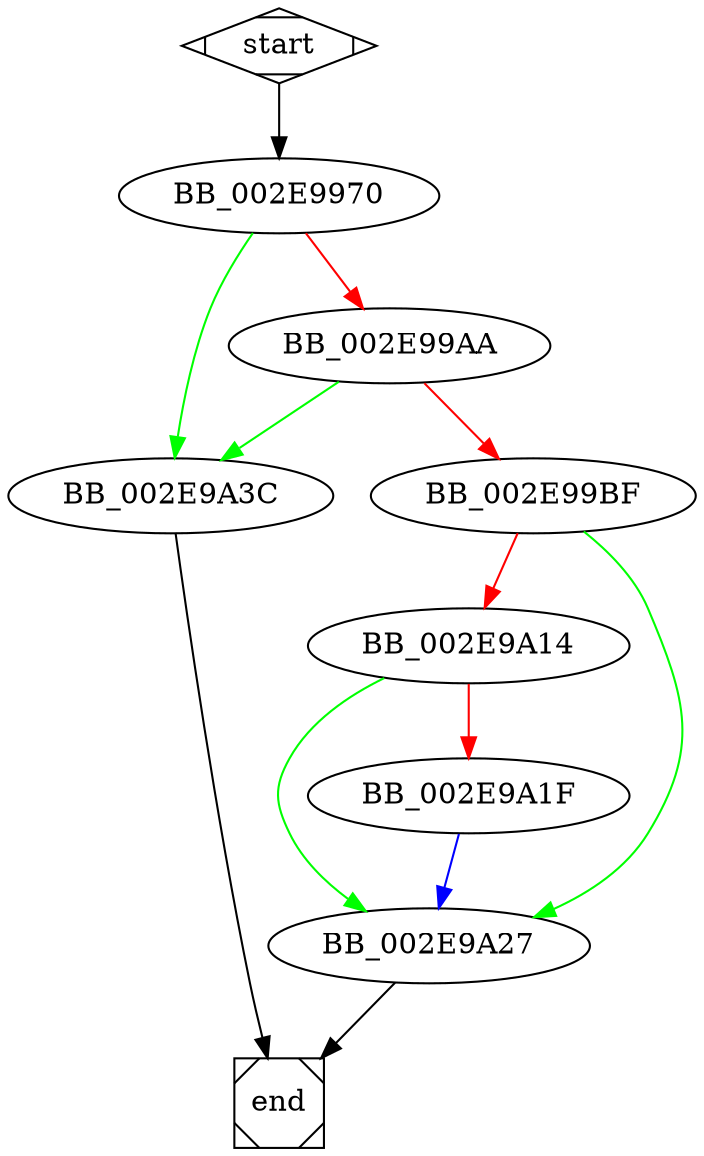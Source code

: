 digraph G {
  start -> BB_002E9970;

  BB_002E9970 -> BB_002E99AA [color=red];
  BB_002E9970 -> BB_002E9A3C [color=green];
  
  BB_002E99AA -> BB_002E99BF [color=red];
  BB_002E99AA -> BB_002E9A3C [color=green];
  
  BB_002E99BF -> BB_002E9A14 [color=red];
  BB_002E99BF -> BB_002E9A27 [color=green];
  
  BB_002E9A14 -> BB_002E9A1F [color=red];
  BB_002E9A14 -> BB_002E9A27 [color=green];
  
  BB_002E9A1F -> BB_002E9A27 [color=blue];
  
  BB_002E9A27 -> end;
  
  BB_002E9A3C -> end;

  start [shape=Mdiamond];
  end [shape=Msquare];
}
